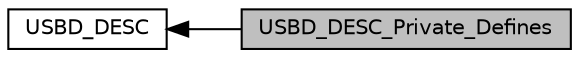 digraph "USBD_DESC_Private_Defines"
{
  edge [fontname="Helvetica",fontsize="10",labelfontname="Helvetica",labelfontsize="10"];
  node [fontname="Helvetica",fontsize="10",shape=record];
  rankdir=LR;
  Node1 [label="USBD_DESC",height=0.2,width=0.4,color="black", fillcolor="white", style="filled",URL="$group___u_s_b_d___d_e_s_c.html",tooltip="USBD descriptors module. "];
  Node0 [label="USBD_DESC_Private_Defines",height=0.2,width=0.4,color="black", fillcolor="grey75", style="filled", fontcolor="black"];
  Node1->Node0 [shape=plaintext, dir="back", style="solid"];
}
